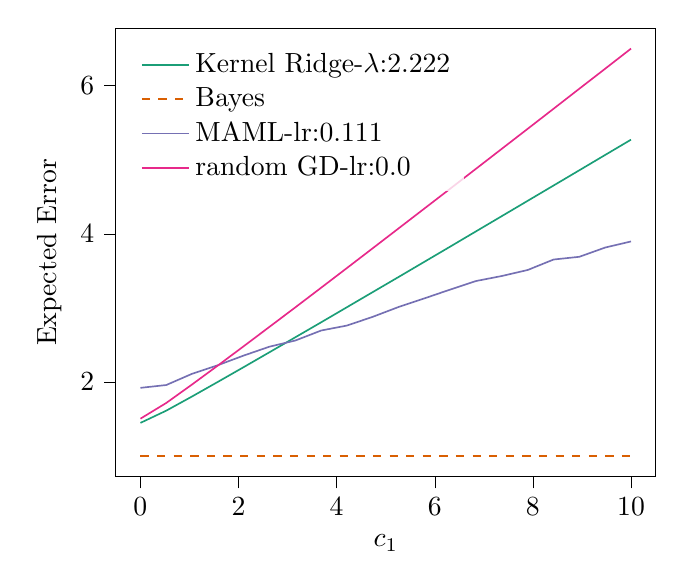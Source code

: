 % This file was created with tikzplotlib v0.10.1.
\begin{tikzpicture}

\definecolor{chocolate217952}{RGB}{217,95,2}
\definecolor{darkcyan27158119}{RGB}{27,158,119}
\definecolor{darkgray176}{RGB}{176,176,176}
\definecolor{deeppink23141138}{RGB}{231,41,138}
\definecolor{lightslategray117112179}{RGB}{117,112,179}

\begin{axis}[
legend cell align={left},
legend style={
  fill opacity=0.8,
  draw opacity=1,
  text opacity=1,
  at={(0.03,0.97)},
  anchor=north west,
  draw=none
},
tick align=outside,
tick pos=left,
x grid style={darkgray176},
xlabel={\(\displaystyle c_{1}\)},
xmin=-0.499, xmax=10.5,
xtick style={color=black},
y grid style={darkgray176},
ylabel={Expected Error},
ymin=0.724, ymax=6.775,
ytick style={color=black}
]
\addplot [semithick, darkcyan27158119]
table {%
0.001 1.448
0.527 1.613
1.054 1.805
1.58 2.002
2.106 2.201
2.632 2.402
3.159 2.604
3.685 2.806
4.211 3.01
4.737 3.214
5.264 3.418
5.79 3.623
6.316 3.828
6.842 4.034
7.369 4.24
7.895 4.446
8.421 4.652
8.947 4.858
9.474 5.065
10 5.271
};
\addlegendentry{Kernel Ridge-$\lambda$:2.222}
\addplot [semithick, chocolate217952, dashed]
table {%
0.001 1.0
0.527 1.0
1.054 1.0
1.58 1.0
2.106 1.0
2.632 1.0
3.159 1.0
3.685 1.0
4.211 1.0
4.737 1.0
5.264 1.0
5.79 1.0
6.316 1.0
6.842 1.0
7.369 1.0
7.895 1.0
8.421 1.0
8.947 1.0
9.474 1.0
10 1.0
};
\addlegendentry{Bayes}
\addplot [semithick, lightslategray117112179]
table {%
0.001 1.921
0.527 1.959
1.054 2.111
1.58 2.227
2.106 2.357
2.632 2.477
3.159 2.56
3.685 2.695
4.211 2.762
4.737 2.88
5.264 3.013
5.79 3.129
6.316 3.248
6.842 3.363
7.369 3.431
7.895 3.512
8.421 3.653
8.947 3.69
9.474 3.815
10 3.897
};
\addlegendentry{MAML-lr:0.111}
\addplot [semithick, deeppink23141138]
table {%
0.001 1.505
0.527 1.717
1.054 1.967
1.58 2.223
2.106 2.483
2.632 2.745
3.159 3.008
3.685 3.273
4.211 3.539
4.737 3.806
5.264 4.074
5.79 4.342
6.316 4.61
6.842 4.879
7.369 5.149
7.895 5.418
8.421 5.688
8.947 5.959
9.474 6.229
10 6.5
};
\addlegendentry{random GD-lr:0.0}
\end{axis}

\end{tikzpicture}
